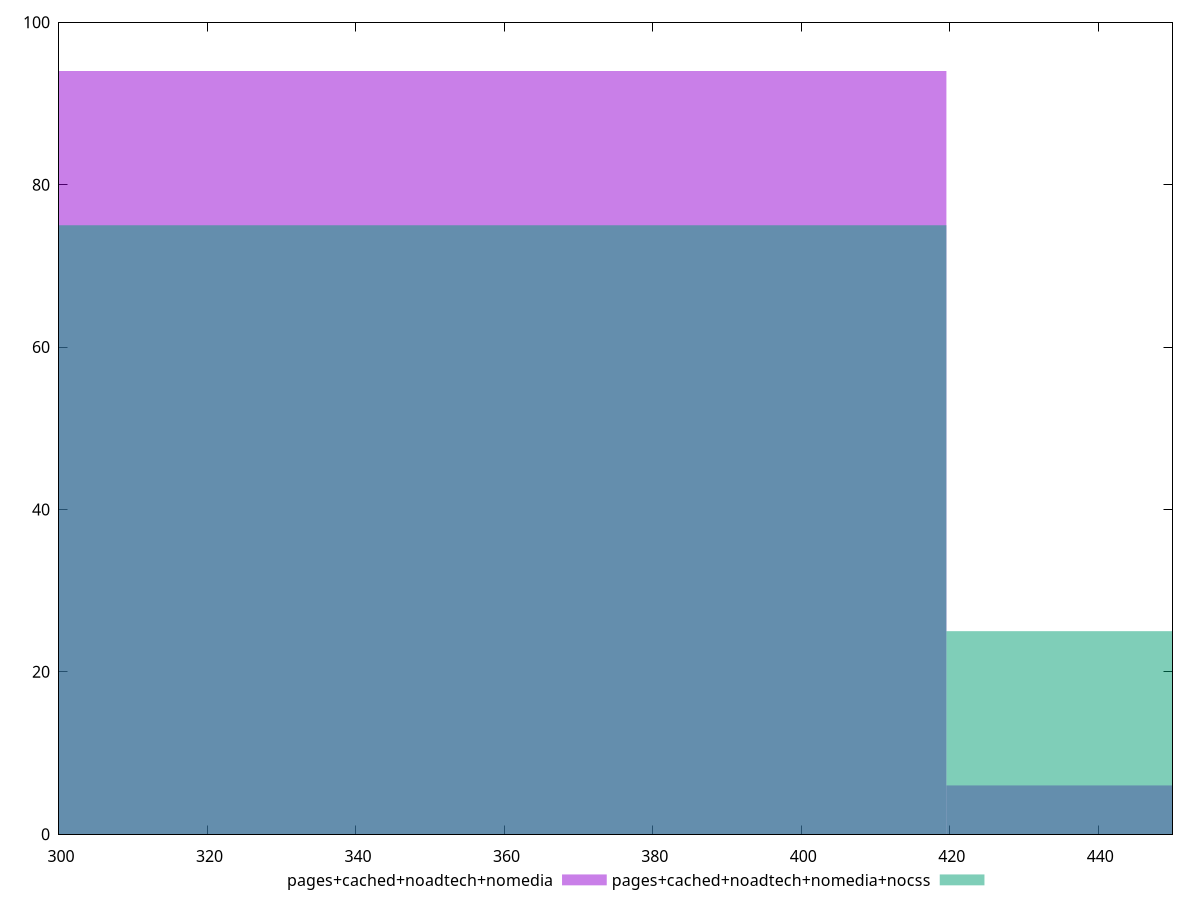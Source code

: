 reset

$pagesCachedNoadtechNomedia <<EOF
359.60916562365964 94
479.4788874982128 6
EOF

$pagesCachedNoadtechNomediaNocss <<EOF
359.60916562365964 75
479.4788874982128 25
EOF

set key outside below
set boxwidth 119.8697218745532
set xrange [300:450]
set yrange [0:100]
set trange [0:100]
set style fill transparent solid 0.5 noborder
set terminal svg size 640, 500 enhanced background rgb 'white'
set output "report_00025_2021-02-22T21:38:55.199Z/uses-text-compression/comparison/histogram/3_vs_4.svg"

plot $pagesCachedNoadtechNomedia title "pages+cached+noadtech+nomedia" with boxes, \
     $pagesCachedNoadtechNomediaNocss title "pages+cached+noadtech+nomedia+nocss" with boxes

reset
